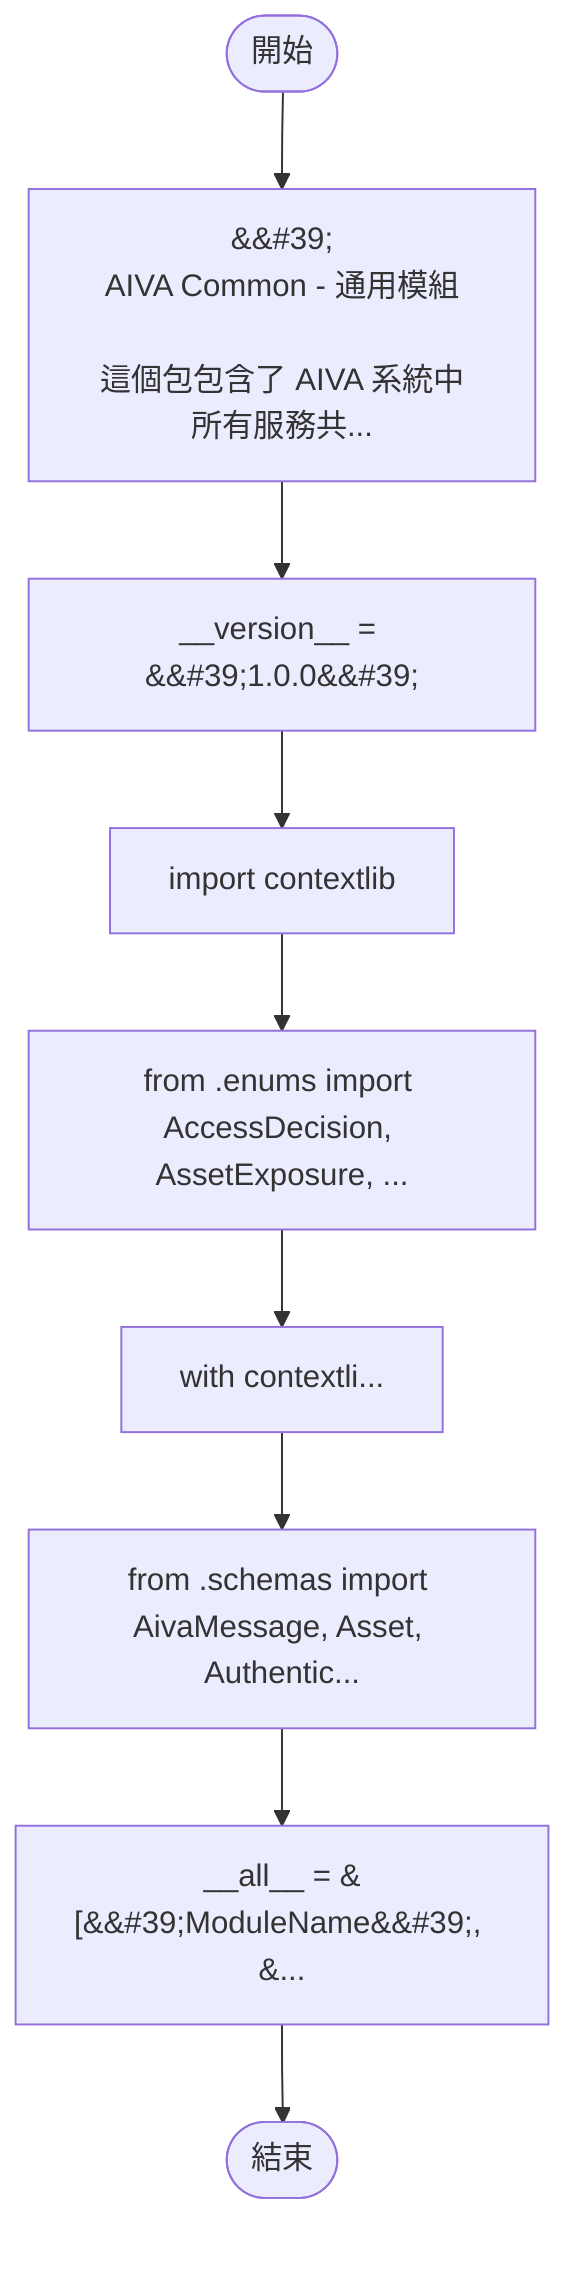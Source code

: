 flowchart TB
    n1([開始])
    n2([結束])
    n3[&amp;&#35;39;\nAIVA Common - 通用模組\n\n這個包包含了 AIVA 系統中所有服務共...]
    n4[__version__ = &amp;&#35;39;1.0.0&amp;&#35;39;]
    n5[import contextlib]
    n6[from .enums import AccessDecision, AssetExposure, ...]
    n7[with contextli...]
    n8[from .schemas import AivaMessage, Asset, Authentic...]
    n9[__all__ = &#91;&amp;&#35;39;ModuleName&amp;&#35;39;, &amp...]
    n1 --> n3
    n3 --> n4
    n4 --> n5
    n5 --> n6
    n6 --> n7
    n7 --> n8
    n8 --> n9
    n9 --> n2